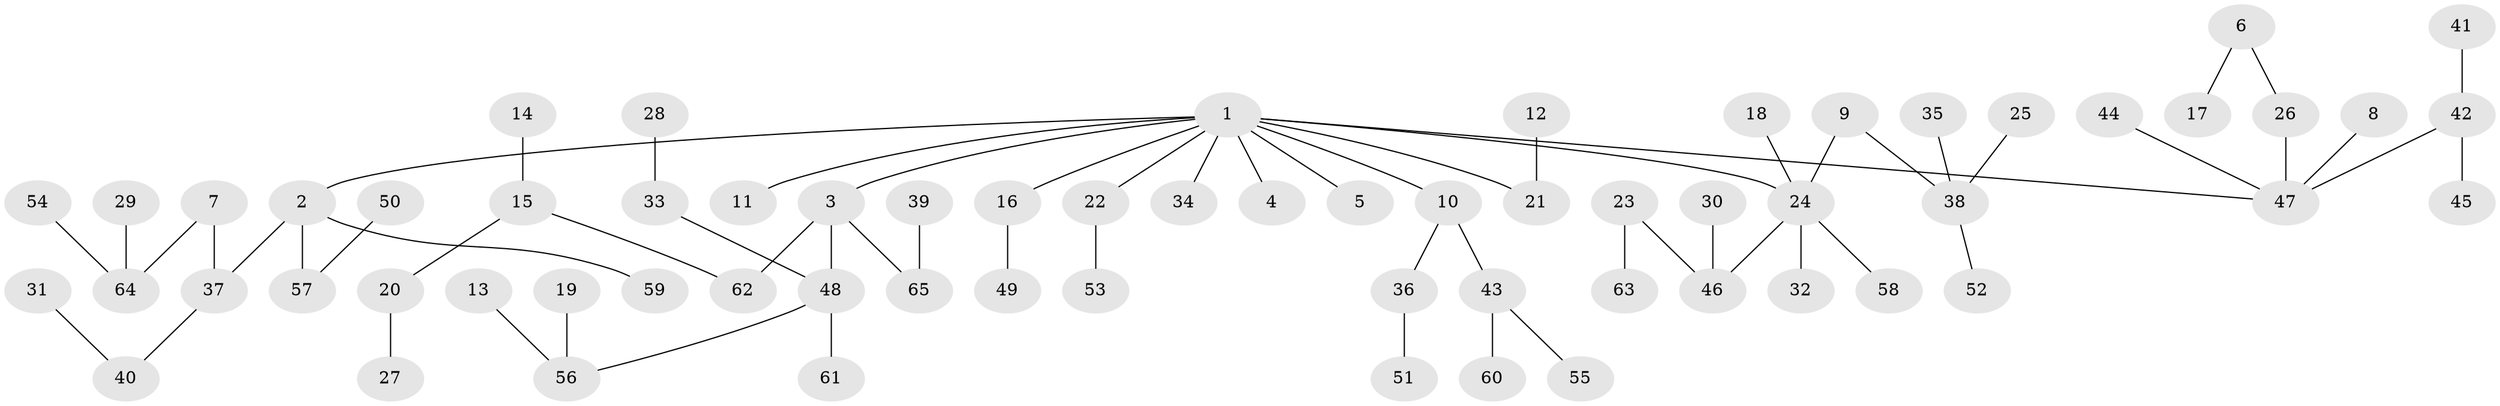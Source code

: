 // original degree distribution, {7: 0.015384615384615385, 6: 0.015384615384615385, 4: 0.08461538461538462, 2: 0.23846153846153847, 1: 0.5, 3: 0.13076923076923078, 5: 0.015384615384615385}
// Generated by graph-tools (version 1.1) at 2025/50/03/09/25 03:50:22]
// undirected, 65 vertices, 64 edges
graph export_dot {
graph [start="1"]
  node [color=gray90,style=filled];
  1;
  2;
  3;
  4;
  5;
  6;
  7;
  8;
  9;
  10;
  11;
  12;
  13;
  14;
  15;
  16;
  17;
  18;
  19;
  20;
  21;
  22;
  23;
  24;
  25;
  26;
  27;
  28;
  29;
  30;
  31;
  32;
  33;
  34;
  35;
  36;
  37;
  38;
  39;
  40;
  41;
  42;
  43;
  44;
  45;
  46;
  47;
  48;
  49;
  50;
  51;
  52;
  53;
  54;
  55;
  56;
  57;
  58;
  59;
  60;
  61;
  62;
  63;
  64;
  65;
  1 -- 2 [weight=1.0];
  1 -- 3 [weight=1.0];
  1 -- 4 [weight=1.0];
  1 -- 5 [weight=1.0];
  1 -- 10 [weight=1.0];
  1 -- 11 [weight=1.0];
  1 -- 16 [weight=1.0];
  1 -- 21 [weight=1.0];
  1 -- 22 [weight=1.0];
  1 -- 24 [weight=1.0];
  1 -- 34 [weight=1.0];
  1 -- 47 [weight=1.0];
  2 -- 37 [weight=1.0];
  2 -- 57 [weight=1.0];
  2 -- 59 [weight=1.0];
  3 -- 48 [weight=1.0];
  3 -- 62 [weight=1.0];
  3 -- 65 [weight=1.0];
  6 -- 17 [weight=1.0];
  6 -- 26 [weight=1.0];
  7 -- 37 [weight=1.0];
  7 -- 64 [weight=1.0];
  8 -- 47 [weight=1.0];
  9 -- 24 [weight=1.0];
  9 -- 38 [weight=1.0];
  10 -- 36 [weight=1.0];
  10 -- 43 [weight=1.0];
  12 -- 21 [weight=1.0];
  13 -- 56 [weight=1.0];
  14 -- 15 [weight=1.0];
  15 -- 20 [weight=1.0];
  15 -- 62 [weight=1.0];
  16 -- 49 [weight=1.0];
  18 -- 24 [weight=1.0];
  19 -- 56 [weight=1.0];
  20 -- 27 [weight=1.0];
  22 -- 53 [weight=1.0];
  23 -- 46 [weight=1.0];
  23 -- 63 [weight=1.0];
  24 -- 32 [weight=1.0];
  24 -- 46 [weight=1.0];
  24 -- 58 [weight=1.0];
  25 -- 38 [weight=1.0];
  26 -- 47 [weight=1.0];
  28 -- 33 [weight=1.0];
  29 -- 64 [weight=1.0];
  30 -- 46 [weight=1.0];
  31 -- 40 [weight=1.0];
  33 -- 48 [weight=1.0];
  35 -- 38 [weight=1.0];
  36 -- 51 [weight=1.0];
  37 -- 40 [weight=1.0];
  38 -- 52 [weight=1.0];
  39 -- 65 [weight=1.0];
  41 -- 42 [weight=1.0];
  42 -- 45 [weight=1.0];
  42 -- 47 [weight=1.0];
  43 -- 55 [weight=1.0];
  43 -- 60 [weight=1.0];
  44 -- 47 [weight=1.0];
  48 -- 56 [weight=1.0];
  48 -- 61 [weight=1.0];
  50 -- 57 [weight=1.0];
  54 -- 64 [weight=1.0];
}
